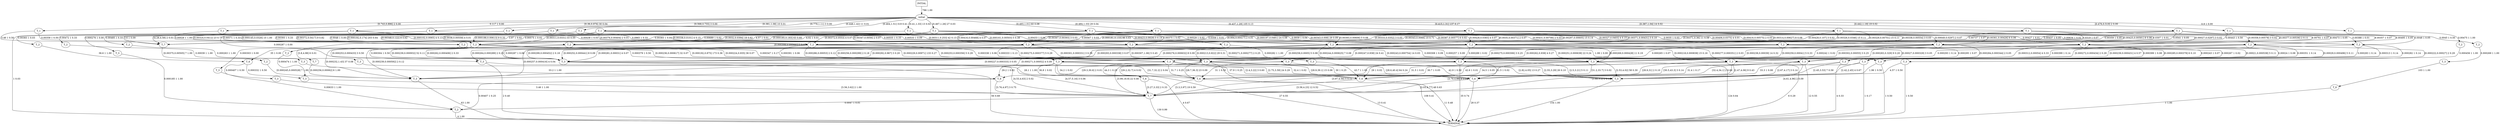 digraph G {
  0 [label="T_1"];
  1 [label="T_1"];
  2 [label="T_1"];
  3 [label="T_1"];
  4 [label="T_1"];
  5 [label="T_1"];
  6 [label="T_1"];
  7 [label="T_1"];
  8 [label="T_1"];
  9 [label="T_1"];
  10 [label="T_1"];
  11 [label="T_1"];
  12 [label="T_1"];
  13 [label="T_1"];
  14 [label="T_1"];
  15 [label="T_1"];
  16 [label="T_1"];
  17 [label="T_1"];
  18 [label="T_2"];
  19 [label="T_2"];
  20 [label="T_2"];
  21 [label="T_2"];
  22 [label="T_2"];
  23 [label="T_2"];
  24 [label="T_2"];
  25 [label="T_2"];
  26 [label="T_2"];
  27 [label="T_2"];
  28 [label="T_2"];
  29 [label="T_2"];
  30 [label="T_2"];
  31 [label="T_2"];
  32 [label="T_2"];
  33 [label="T_2"];
  34 [label="T_2"];
  35 [label="T_2"];
  36 [label="T_2"];
  37 [label="T_2"];
  38 [label="T_2"];
  39 [label="T_2"];
  40 [label="T_3"];
  41 [label="T_3"];
  42 [label="T_3"];
  43 [label="T_3"];
  44 [label="T_3"];
  45 [label="T_3"];
  46 [label="T_3"];
  47 [label="T_3"];
  48 [label="T_3"];
  49 [label="T_3"];
  50 [label="T_3"];
  51 [label="T_3"];
  52 [label="T_3"];
  53 [label="T_3"];
  54 [label="T_3"];
  55 [label="T_3"];
  56 [label="T_3"];
  57 [label="T_3"];
  58 [label="T_3"];
  59 [label="T_3"];
  60 [label="T_3"];
  61 [label="T_3"];
  62 [label="T_3"];
  63 [label="T_5"];
  64 [label="T_6"];
  65 [label="T_6"];
  66 [label="T_6"];
  67 [label="T_6"];
  68 [label="T_6"];
  69 [label="T_6"];
  70 [label="T_6"];
  71 [label="T_7"];
  72 [label="T_7"];
  73 [label="T_7"];
  74 [label="initial"];
  75 [label="TERMINAL",shape=diamond];
  76 [label="INITIAL",shape=box];
0->27 [label="0.00026 1 1.00"];
1->22 [label="0.00475 1 1.00"];
2->39 [label="[0.000145,0.0326] 10 1.00"];
3->39 [label="0.00358 1 0.50"];
3->71 [label="3.46 1 0.50"];
4->36 [label="0.00443 1 0.50"];
4->19 [label="0.0045 1 0.50"];
5->36 [label="[0.000161,0.00503] 5 0.38"];
5->39 [label="[0.00348,0.122] 8 0.62"];
6->37 [label="0.00533 1 0.09"];
6->39 [label="[0.00372,0.0417] 9 0.82"];
6->71 [label="3.6 1 0.09"];
7->39 [label="0.00393 1 0.33"];
7->18 [label="0.00485 1 0.33"];
7->36 [label="0.0965 1 0.33"];
8->21 [label="0.00472 1 0.33"];
8->37 [label="0.00555 1 0.33"];
8->39 [label="0.00571 1 0.33"];
9->25 [label="0.00383 1 0.03"];
9->32 [label="0.00438 1 0.03"];
9->35 [label="[0.000102,0.0065] 4 0.13"];
9->39 [label="[0.00324,0.0412] 23 0.77"];
9->75 [label=" 1 0.03"];
10->33 [label="0.00357 1 0.07"];
10->36 [label="0.00737 1 0.07"];
10->31 [label="0.00761 1 0.07"];
10->37 [label="0.0319 1 0.07"];
10->39 [label="[0.00343,0.0066] 10 0.71"];
11->34 [label="0.0035 1 0.03"];
11->29 [label="0.00567 1 0.03"];
11->36 [label="[0.0035,0.00371] 2 0.07"];
11->38 [label="[0.00649,0.0297] 2 0.07"];
11->37 [label="[0.00371,0.00431] 3 0.10"];
11->39 [label="[0.0032,0.0394] 18 0.62"];
11->55 [label="[0.000308,0.000441] 2 0.07"];
12->28 [label="0.00383 1 0.04"];
12->32 [label="0.00433 1 0.04"];
12->37 [label="0.0939 1 0.04"];
12->29 [label="[0.00347,0.0056] 2 0.07"];
12->38 [label="[0.00327,0.0403] 4 0.15"];
12->35 [label="[0.00338,0.0101] 4 0.15"];
12->36 [label="[0.00423,0.0929] 5 0.19"];
12->39 [label="[0.000188,0.00613] 9 0.33"];
13->37 [label="0.00359 1 0.05"];
13->36 [label="0.00437 1 0.05"];
13->31 [label="0.00473 1 0.05"];
13->30 [label="0.0048 1 0.05"];
13->33 [label="0.00495 1 0.05"];
13->34 [label="0.0541 1 0.05"];
13->38 [label="[0.00377,0.00536] 2 0.11"];
13->39 [label="[0.00371,0.36] 11 0.58"];
14->38 [label="0.0307 1 0.01"];
14->35 [label="[0.004,0.00417] 2 0.01"];
14->31 [label="[0.00027,0.0297] 3 0.02"];
14->33 [label="[0.00358,0.00578] 3 0.02"];
14->32 [label="[0.00428,0.107] 3 0.02"];
14->34 [label="[0.00425,0.00581] 8 0.06"];
14->36 [label="[0.00326,0.0346] 15 0.11"];
14->37 [label="[0.00329,0.00701] 15 0.11"];
14->39 [label="[0.000181,0.133] 86 0.63"];
14->71 [label="4.02 1 0.01"];
15->30 [label="0.00388 1 0.01"];
15->31 [label="0.00427 1 0.01"];
15->29 [label="0.0359 1 0.01"];
15->32 [label="[0.00333,0.0352] 3 0.03"];
15->34 [label="[0.00338,0.00554] 3 0.03"];
15->35 [label="[0.00367,0.00393] 3 0.03"];
15->38 [label="[0.00361,0.00426] 6 0.06"];
15->37 [label="[0.00314,0.00627] 8 0.08"];
15->36 [label="[0.00297,0.00605] 15 0.14"];
15->39 [label="[0.000185,0.183] 63 0.60"];
15->71 [label="4.57 1 0.01"];
16->27 [label="0.0048 1 0.00"];
16->32 [label="[0.00376,0.00404] 2 0.01"];
16->28 [label="[0.0038,0.00559] 4 0.01"];
16->30 [label="[0.00406,0.0375] 4 0.01"];
16->31 [label="[0.00387,0.00577] 6 0.02"];
16->37 [label="[0.000197,0.0481] 24 0.08"];
16->38 [label="[0.00343,0.008] 29 0.09"];
16->36 [label="[0.00311,0.253] 42 0.13"];
16->39 [label="[0.000192,0.174] 203 0.64"];
16->40 [label="0.000276 1 0.00"];
16->55 [label="0.000287 1 0.00"];
16->71 [label="[4.28,4.58] 2 0.01"];
17->32 [label="0.00375 1 0.02"];
17->20 [label="0.00529 1 0.02"];
17->23 [label="0.00575 1 0.02"];
17->30 [label="0.00634 1 0.02"];
17->28 [label="0.00689 1 0.02"];
17->33 [label="[0.00416,0.00575] 2 0.03"];
17->34 [label="[0.00431,0.00706] 2 0.03"];
17->35 [label="[0.00372,0.0553] 4 0.07"];
17->29 [label="[0.00416,0.00468] 4 0.07"];
17->37 [label="[0.00428,0.0383] 4 0.07"];
17->36 [label="[0.00393,0.00606] 5 0.08"];
17->39 [label="[0.00311,0.0331] 33 0.55"];
17->71 [label="3.97 1 0.02"];
18->42 [label="0.000263 1 1.00"];
19->45 [label="0.000269 1 1.00"];
20->44 [label="0.000282 1 1.00"];
21->43 [label="0.00039 1 1.00"];
22->49 [label="0.000456 1 1.00"];
23->47 [label="0.000474 1 1.00"];
24->48 [label="[0.000245,0.000528] 7 1.00"];
25->66 [label="36.6 1 1.00"];
26->75 [label=" 4 1.00"];
27->55 [label="0.000304 1 0.50"];
27->61 [label="0.000379 1 0.50"];
28->58 [label="0.000347 1 0.17"];
28->55 [label="[0.000262,0.000406] 2 0.33"];
28->51 [label="[0.000253,0.000433] 3 0.50"];
29->56 [label="0.000333 1 0.13"];
29->51 [label="[0.000264,0.000289] 2 0.25"];
29->60 [label="[0.000271,0.000277] 2 0.25"];
29->62 [label="[0.000301,0.000331] 3 0.38"];
30->53 [label="0.000282 1 0.14"];
30->60 [label="0.000283 1 0.14"];
30->57 [label="0.000313 1 0.14"];
30->62 [label="[0.000239,0.000431] 4 0.57"];
31->57 [label="0.00024 1 0.08"];
31->59 [label="0.000399 1 0.08"];
31->55 [label="[0.000275,0.000306] 3 0.25"];
31->62 [label="[0.000302,0.00055] 3 0.25"];
31->60 [label="[0.000312,0.00054] 4 0.33"];
32->57 [label="0.000257 1 0.09"];
32->60 [label="0.000308 1 0.09"];
32->61 [label="[0.000256,0.000299] 2 0.18"];
32->55 [label="[0.000299,0.000452] 2 0.18"];
32->62 [label="[0.000307,1.06] 5 0.45"];
33->56 [label="0.000293 1 0.14"];
33->57 [label="0.000351 1 0.14"];
33->58 [label="0.000399 1 0.14"];
33->50 [label="[0.000222,0.00027] 2 0.29"];
33->60 [label="[0.000272,0.000434] 2 0.29"];
34->54 [label="0.000243 1 0.07"];
34->52 [label="0.000265 1 0.07"];
34->59 [label="0.000295 1 0.07"];
34->55 [label="[0.000292,0.967] 3 0.20"];
34->62 [label="[0.000262,0.938] 4 0.27"];
34->60 [label="[0.000259,0.00041] 5 0.33"];
35->55 [label="0.000287 1 0.06"];
35->52 [label="0.000338 1 0.06"];
35->61 [label="0.000391 1 0.06"];
35->48 [label="[0.000239,0.000592] 2 0.12"];
35->56 [label="[0.000286,0.00053] 2 0.12"];
35->62 [label="[0.000253,0.000356] 5 0.29"];
35->60 [label="[0.000275,0.000377] 5 0.29"];
36->48 [label="[0.000257,0.000416] 4 0.04"];
36->58 [label="[0.000244,0.000625] 7 0.08"];
36->55 [label="[0.000252,0.000441] 8 0.09"];
36->61 [label="[0.000276,0.000632] 8 0.09"];
36->59 [label="[0.000218,0.000838] 15 0.16"];
36->60 [label="[0.000251,0.000638] 22 0.24"];
36->62 [label="[0.000213,0.822] 29 0.31"];
37->58 [label="0.000289 1 0.02"];
37->59 [label="[0.000277,0.000351] 2 0.03"];
37->48 [label="[0.000227,0.000333] 3 0.05"];
37->57 [label="[0.00027,0.000329] 3 0.05"];
37->55 [label="[0.000281,0.00031] 4 0.07"];
37->61 [label="[0.000258,0.0005] 5 0.08"];
37->54 [label="[0.000285,0.000378] 6 0.10"];
37->60 [label="[0.000269,0.000428] 11 0.19"];
37->62 [label="[0.000247,0.938] 24 0.41"];
38->58 [label="0.000242 1 0.02"];
38->57 [label="0.000267 1 0.02"];
38->59 [label="[0.000284,0.000344] 2 0.05"];
38->55 [label="[0.000293,0.000338] 3 0.07"];
38->48 [label="[0.000271,0.00052] 4 0.09"];
38->54 [label="[0.00021,0.000538] 5 0.11"];
38->53 [label="[0.00029,0.000496] 5 0.11"];
38->60 [label="[0.000283,0.329] 9 0.20"];
38->62 [label="[0.000238,0.00039] 14 0.32"];
39->41 [label="0.000303 1 0.00"];
39->49 [label="1.08 1 0.00"];
39->57 [label="[0.000243,0.000754] 14 0.03"];
39->61 [label="[0.000236,0.000617] 32 0.07"];
39->58 [label="[0.000224,0.935] 36 0.07"];
39->48 [label="[0.000232,1.43] 37 0.08"];
39->55 [label="[0.000239,0.000932] 52 0.11"];
39->60 [label="[0.000229,0.00971] 133 0.27"];
39->62 [label="[0.000192,0.875] 173 0.36"];
39->66 [label="35 1 0.00"];
39->72 [label="[3.8,4.98] 6 0.01"];
40->26 [label="0.000185 1 1.00"];
41->26 [label="0.00633 1 1.00"];
42->69 [label="28.1 1 1.00"];
43->65 [label="33.2 1 1.00"];
44->68 [label="43.7 1 1.00"];
45->64 [label="103 1 1.00"];
46->73 [label="3.46 1 1.00"];
47->73 [label="[3.56,3.62] 2 1.00"];
48->75 [label=" 63 1.00"];
49->63 [label="1.96 1 0.50"];
49->75 [label=" 1 0.50"];
50->63 [label="4.57 1 0.50"];
50->75 [label=" 1 0.50"];
51->63 [label="[2.4,3.22] 3 0.60"];
51->75 [label=" 2 0.40"];
52->69 [label="31 1 0.50"];
52->70 [label="42.9 1 0.50"];
53->63 [label="[2.42,2.45] 4 0.67"];
53->68 [label="31.4 1 0.17"];
53->75 [label=" 1 0.17"];
54->63 [label="[2.45,3.53] 7 0.58"];
54->70 [label="33.3 1 0.08"];
54->75 [label=" 4 0.33"];
55->63 [label="[2.75,3.59] 24 0.29"];
55->73 [label="[4.53,4.63] 2 0.02"];
55->75 [label=" 56 0.68"];
56->70 [label="30 1 0.25"];
56->69 [label="31.7 1 0.25"];
56->68 [label="37.9 1 0.25"];
56->67 [label="44.3 1 0.25"];
57->63 [label="[2.67,4.17] 3 0.14"];
57->70 [label="[32.4,34.1] 2 0.09"];
57->69 [label="[30.5,43.3] 3 0.14"];
57->73 [label="[4.61,4.96] 2 0.09"];
57->75 [label=" 12 0.55"];
58->63 [label="[2.5,3.21] 5 0.11"];
58->68 [label="29 1 0.02"];
58->70 [label="31.5 1 0.02"];
58->73 [label="[3.97,4.56] 5 0.11"];
58->75 [label=" 35 0.74"];
59->63 [label="[2.47,4.06] 9 0.43"];
59->69 [label="30.7 1 0.05"];
59->68 [label="34.5 1 0.05"];
59->70 [label="[28.9,31] 2 0.10"];
59->73 [label="[3.68,5.2] 2 0.10"];
59->75 [label=" 6 0.29"];
60->63 [label="[2.53,4.02] 58 0.30"];
60->69 [label="31.5 1 0.01"];
60->68 [label="42.6 1 0.01"];
60->70 [label="[31.2,33.7] 3 0.02"];
60->73 [label="[3.79,4.89] 8 0.04"];
60->75 [label=" 124 0.64"];
61->63 [label="[2.82,4.05] 13 0.27"];
61->65 [label="29.2 1 0.02"];
61->70 [label="32.4 1 0.02"];
61->69 [label="34.2 1 0.02"];
61->67 [label="36.8 1 0.02"];
61->68 [label="[31.7,32.2] 2 0.04"];
61->73 [label="[4.57,5.16] 3 0.06"];
61->75 [label=" 27 0.55"];
62->63 [label="[2.55,3.29] 26 0.10"];
62->65 [label="[29.3,30.6] 2 0.01"];
62->67 [label="[29.2,32.7] 4 0.02"];
62->68 [label="[28.9,39.1] 15 0.06"];
62->69 [label="[28.7,36.3] 23 0.09"];
62->70 [label="[28.6,40.4] 64 0.24"];
62->73 [label="[3.99,18.9] 22 0.08"];
62->75 [label=" 108 0.41"];
63->75 [label=" 154 1.00"];
64->75 [label=" 1 1.00"];
65->26 [label="0.00407 1 0.25"];
65->73 [label="[3.76,4.97] 3 0.75"];
66->47 [label="0.000332 1 0.50"];
66->46 [label="0.000407 1 0.50"];
67->73 [label="[3.27,3.33] 2 0.33"];
67->75 [label=" 4 0.67"];
68->73 [label="[3.58,4.23] 12 0.52"];
68->75 [label=" 11 0.48"];
69->73 [label="[3.3,3.97] 19 0.59"];
69->75 [label=" 13 0.41"];
70->73 [label="[3.03,4.77] 48 0.63"];
70->75 [label=" 28 0.37"];
71->24 [label="[0.00375,0.00505] 7 1.00"];
72->48 [label="[0.000256,0.00062] 6 1.00"];
73->26 [label="0.0047 1 0.01"];
73->75 [label=" 130 0.99"];
74->0 [label="0.117 1 0.00"];
74->1 [label="0.9 1 0.00"];
74->4 [label="[0.476,0.519] 2 0.00"];
74->3 [label="[0.743,0.896] 2 0.00"];
74->8 [label="[0.568,0.755] 3 0.00"];
74->7 [label="[0.779,1.11] 3 0.00"];
74->2 [label="[0.381,1.08] 10 0.01"];
74->6 [label="[0.448,1.42] 11 0.01"];
74->5 [label="[0.41,1.33] 13 0.02"];
74->10 [label="[0.387,1.04] 14 0.02"];
74->13 [label="[0.442,1.19] 19 0.02"];
74->12 [label="[0.467,1.26] 27 0.03"];
74->11 [label="[0.484,1.33] 29 0.04"];
74->9 [label="[0.36,0.976] 30 0.04"];
74->17 [label="[0.493,1.01] 60 0.08"];
74->15 [label="[0.437,1.29] 105 0.13"];
74->14 [label="[0.415,1.31] 137 0.17"];
74->16 [label="[0.464,1.51] 319 0.41"];
76->74 [label=" 786 1.00"];
}
